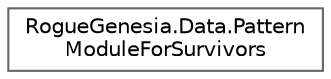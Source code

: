 digraph "Graphical Class Hierarchy"
{
 // LATEX_PDF_SIZE
  bgcolor="transparent";
  edge [fontname=Helvetica,fontsize=10,labelfontname=Helvetica,labelfontsize=10];
  node [fontname=Helvetica,fontsize=10,shape=box,height=0.2,width=0.4];
  rankdir="LR";
  Node0 [label="RogueGenesia.Data.Pattern\lModuleForSurvivors",height=0.2,width=0.4,color="grey40", fillcolor="white", style="filled",URL="$class_rogue_genesia_1_1_data_1_1_pattern_module_for_survivors.html",tooltip=" "];
}
